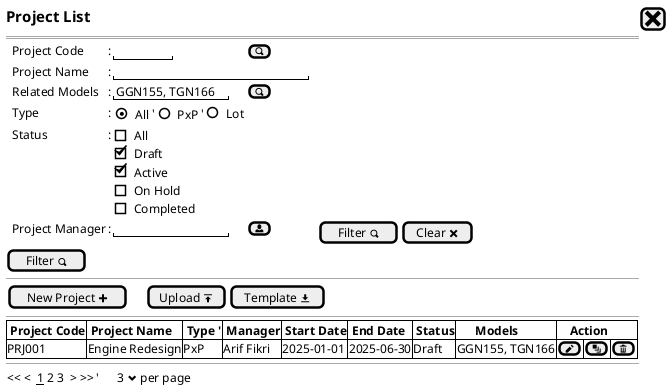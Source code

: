 @startsalt
{
  <size:15><b>Project List|[<size:25><&x>]|*
  ==
  {
    .|Project Code      |: |"       "|[<&magnifying-glass>]|*
    .|Project Name      |: |"                        "|*    
    .|Related Models    |: |"GGN155, TGN166"| [<&magnifying-glass>]|*
    .|Type              |: {|{(X)All}   '|    {()PxP}        '|   ()Lot}
    .|Status |:|
    {
      [ ] All
      [X] Draft
      [X] Active
      [ ] On Hold
      [ ] Completed
    }|*
    .|Project Manager |: |"              "|[<&person>]|.|[Filter <&magnifying-glass>]|[Clear <&x>]
  }
  [Filter <&magnifying-glass>]|
  .
  --
  {
  [New Project <&plus>]|.|.|.|[Upload <&data-transfer-upload>]| [Template <&data-transfer-download>]|*
  }
  --
  {#
    |<b> Project Code    |<b> Project Name          |<b> Type '|<b> Manager         |<b> Start Date |<b> End Date   |<b> Status     |<b>      Models     |<b>    Action |*|*|*|*|*|*|*
    | PRJ001            | Engine Redesign           |PxP    | Arif Fikri         | 2025-01-01    | 2025-06-30    | Draft         | GGN155, TGN166     |[<&pencil>]|[<&layers>]|[<&trash>]|*
  }
  --
  {
  << <  __1__ 2 3  > >>  |'      3 <&chevron-bottom> per page |*
  }
}
@endsalt
